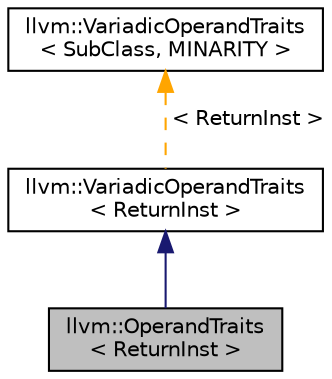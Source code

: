 digraph "llvm::OperandTraits&lt; ReturnInst &gt;"
{
 // LATEX_PDF_SIZE
  bgcolor="transparent";
  edge [fontname="Helvetica",fontsize="10",labelfontname="Helvetica",labelfontsize="10"];
  node [fontname="Helvetica",fontsize="10",shape="box"];
  Node1 [label="llvm::OperandTraits\l\< ReturnInst \>",height=0.2,width=0.4,color="black", fillcolor="grey75", style="filled", fontcolor="black",tooltip=" "];
  Node2 -> Node1 [dir="back",color="midnightblue",fontsize="10",style="solid",fontname="Helvetica"];
  Node2 [label="llvm::VariadicOperandTraits\l\< ReturnInst \>",height=0.2,width=0.4,color="black",URL="$structllvm_1_1VariadicOperandTraits.html",tooltip=" "];
  Node3 -> Node2 [dir="back",color="orange",fontsize="10",style="dashed",label=" \< ReturnInst \>" ,fontname="Helvetica"];
  Node3 [label="llvm::VariadicOperandTraits\l\< SubClass, MINARITY \>",height=0.2,width=0.4,color="black",URL="$structllvm_1_1VariadicOperandTraits.html",tooltip="VariadicOperandTraits - determine the allocation regime of the Use array when it is a prefix to the U..."];
}
